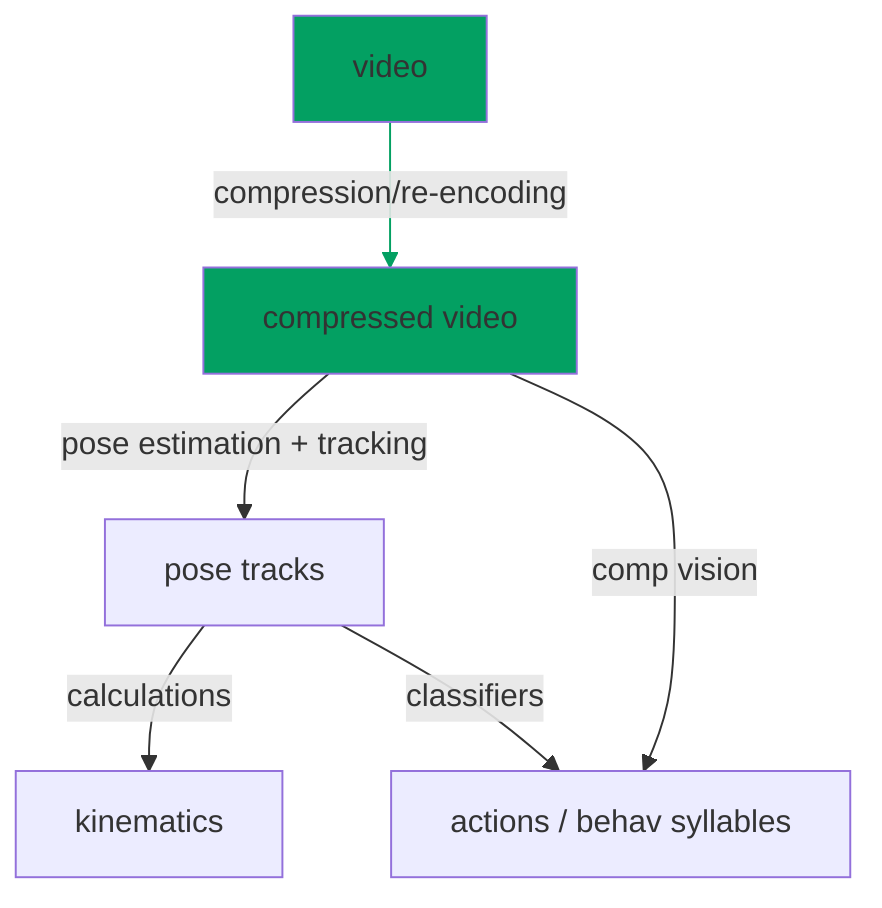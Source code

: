 flowchart TB
    classDef emphasis fill:#03A062;

    video -->|compression/re-encoding | video2["compressed video"]
    video2 -->|pose estimation + tracking| tracks["pose tracks"]
    tracks --> |calculations| kinematics
    tracks -->|classifiers| actions["actions / behav syllables"]
    video2 --> |comp vision| actions

    linkStyle 0 stroke:#03A062, color:;
    class video emphasis
    class video2 emphasis